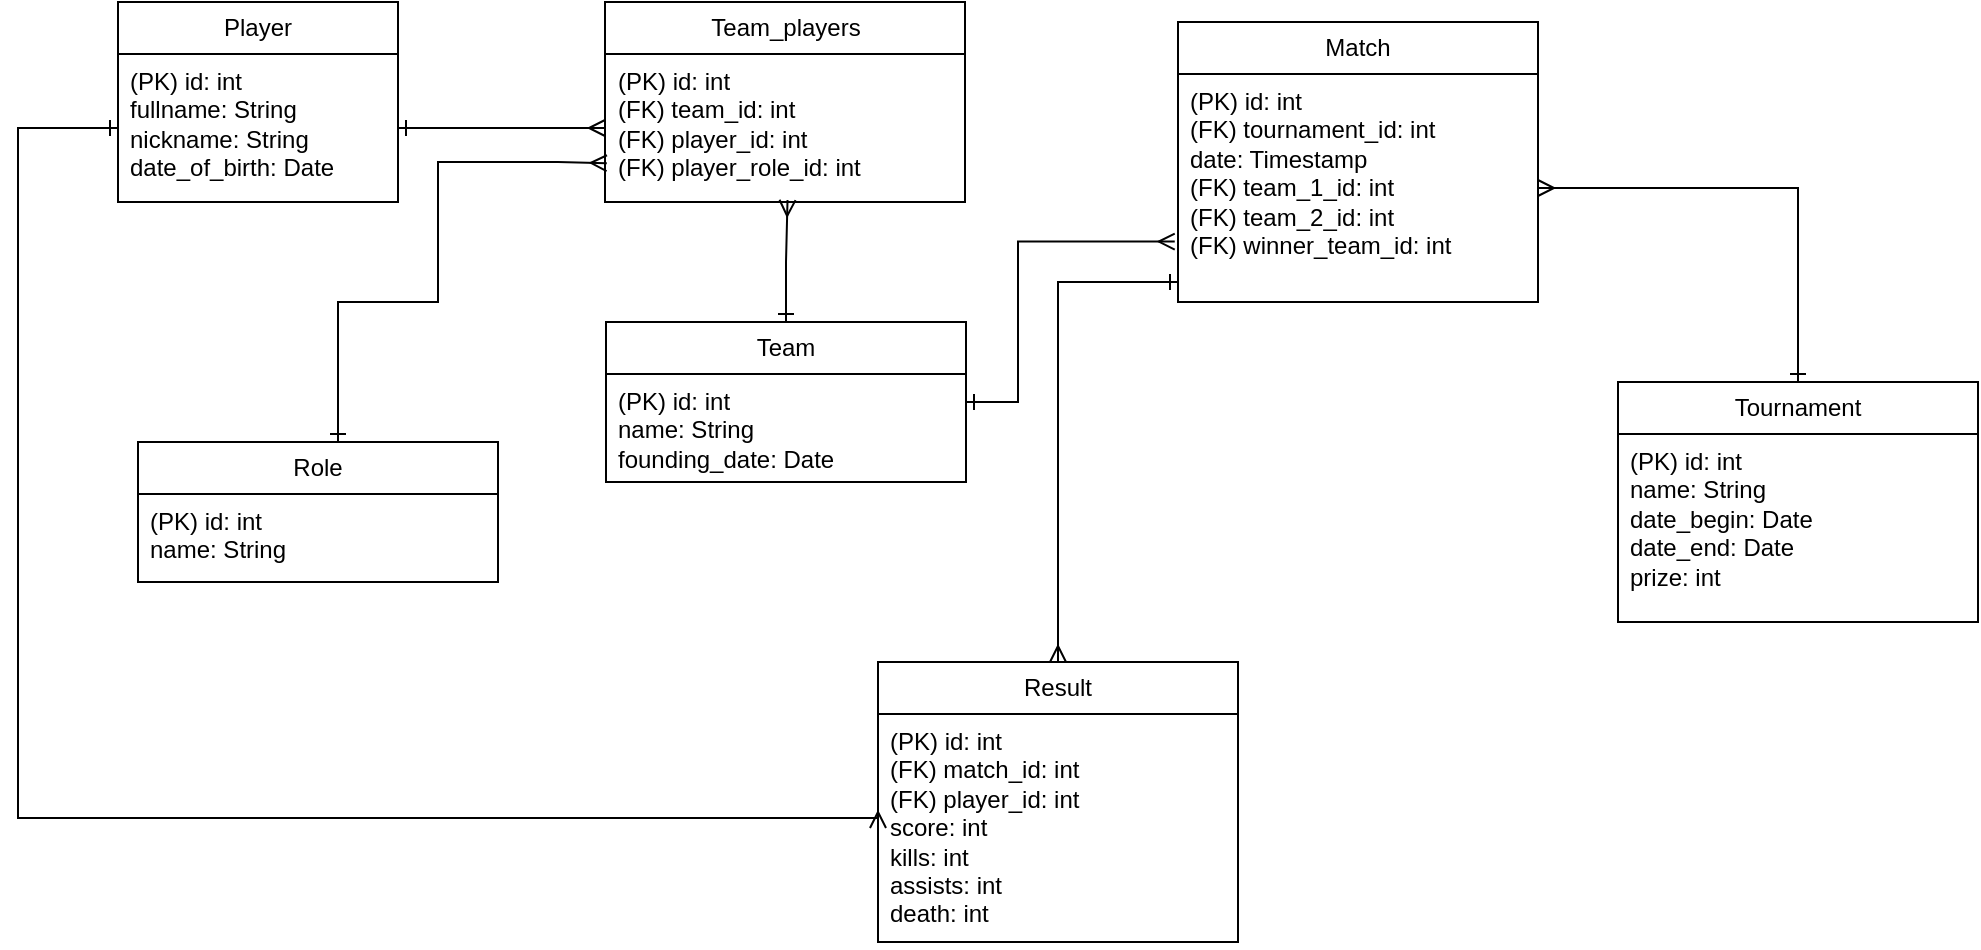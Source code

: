 <mxfile version="24.7.10">
  <diagram name="Страница — 1" id="4FGiYLuR-jafjmGh9V1V">
    <mxGraphModel dx="1050" dy="565" grid="1" gridSize="10" guides="1" tooltips="1" connect="1" arrows="1" fold="1" page="1" pageScale="1" pageWidth="827" pageHeight="1169" math="0" shadow="0">
      <root>
        <mxCell id="0" />
        <mxCell id="1" parent="0" />
        <mxCell id="E1XORwaVy8atlfKuMLs9-1" value="Player" style="swimlane;fontStyle=0;childLayout=stackLayout;horizontal=1;startSize=26;fillColor=none;horizontalStack=0;resizeParent=1;resizeParentMax=0;resizeLast=0;collapsible=1;marginBottom=0;whiteSpace=wrap;html=1;rounded=0;" vertex="1" parent="1">
          <mxGeometry x="80" y="50" width="140" height="100" as="geometry" />
        </mxCell>
        <mxCell id="E1XORwaVy8atlfKuMLs9-2" value="(PK) id: int&lt;div&gt;fullname: String&lt;br&gt;nickname: String&lt;/div&gt;&lt;div&gt;date_of_birth: Date&lt;/div&gt;&lt;div&gt;&lt;br&gt;&lt;/div&gt;&lt;div&gt;&lt;br&gt;&lt;/div&gt;" style="text;strokeColor=none;fillColor=none;align=left;verticalAlign=top;spacingLeft=4;spacingRight=4;overflow=hidden;rotatable=0;points=[[0,0.5],[1,0.5]];portConstraint=eastwest;whiteSpace=wrap;html=1;" vertex="1" parent="E1XORwaVy8atlfKuMLs9-1">
          <mxGeometry y="26" width="140" height="74" as="geometry" />
        </mxCell>
        <mxCell id="E1XORwaVy8atlfKuMLs9-20" style="edgeStyle=orthogonalEdgeStyle;rounded=0;orthogonalLoop=1;jettySize=auto;html=1;entryX=0.507;entryY=0.986;entryDx=0;entryDy=0;entryPerimeter=0;startArrow=ERone;startFill=0;endArrow=ERmany;endFill=0;" edge="1" parent="1" source="E1XORwaVy8atlfKuMLs9-3" target="E1XORwaVy8atlfKuMLs9-6">
          <mxGeometry relative="1" as="geometry">
            <mxPoint x="414" y="160" as="targetPoint" />
          </mxGeometry>
        </mxCell>
        <mxCell id="E1XORwaVy8atlfKuMLs9-3" value="Team" style="swimlane;fontStyle=0;childLayout=stackLayout;horizontal=1;startSize=26;fillColor=none;horizontalStack=0;resizeParent=1;resizeParentMax=0;resizeLast=0;collapsible=1;marginBottom=0;whiteSpace=wrap;html=1;rounded=0;" vertex="1" parent="1">
          <mxGeometry x="324" y="210" width="180" height="80" as="geometry" />
        </mxCell>
        <mxCell id="E1XORwaVy8atlfKuMLs9-4" value="&lt;div&gt;&lt;div&gt;&lt;span style=&quot;background-color: initial;&quot;&gt;(PK)&amp;nbsp;&lt;/span&gt;id: int&lt;/div&gt;&lt;/div&gt;&lt;div&gt;name: String&lt;/div&gt;&lt;div&gt;founding_date: Date&lt;/div&gt;&lt;div&gt;&lt;br&gt;&lt;/div&gt;" style="text;strokeColor=none;fillColor=none;align=left;verticalAlign=top;spacingLeft=4;spacingRight=4;overflow=hidden;rotatable=0;points=[[0,0.5],[1,0.5]];portConstraint=eastwest;whiteSpace=wrap;html=1;" vertex="1" parent="E1XORwaVy8atlfKuMLs9-3">
          <mxGeometry y="26" width="180" height="54" as="geometry" />
        </mxCell>
        <mxCell id="E1XORwaVy8atlfKuMLs9-5" value="Team_players" style="swimlane;fontStyle=0;childLayout=stackLayout;horizontal=1;startSize=26;fillColor=none;horizontalStack=0;resizeParent=1;resizeParentMax=0;resizeLast=0;collapsible=1;marginBottom=0;whiteSpace=wrap;html=1;rounded=0;" vertex="1" parent="1">
          <mxGeometry x="323.5" y="50" width="180" height="100" as="geometry" />
        </mxCell>
        <mxCell id="E1XORwaVy8atlfKuMLs9-6" value="&lt;div&gt;&lt;span style=&quot;background-color: initial;&quot;&gt;(PK)&amp;nbsp;&lt;/span&gt;id: int&lt;/div&gt;&lt;div&gt;(FK) team_id: int&lt;/div&gt;&lt;div&gt;&lt;span style=&quot;background-color: initial;&quot;&gt;(FK)&lt;/span&gt;&lt;span style=&quot;background-color: initial;&quot;&gt;&amp;nbsp;&lt;/span&gt;player_id: int&lt;/div&gt;&lt;div&gt;&lt;span style=&quot;background-color: initial;&quot;&gt;(FK)&lt;/span&gt;&lt;span style=&quot;background-color: initial;&quot;&gt;&amp;nbsp;&lt;/span&gt;player_role_id: int&amp;nbsp;&lt;/div&gt;" style="text;strokeColor=none;fillColor=none;align=left;verticalAlign=top;spacingLeft=4;spacingRight=4;overflow=hidden;rotatable=0;points=[[0,0.5],[1,0.5]];portConstraint=eastwest;whiteSpace=wrap;html=1;" vertex="1" parent="E1XORwaVy8atlfKuMLs9-5">
          <mxGeometry y="26" width="180" height="74" as="geometry" />
        </mxCell>
        <mxCell id="E1XORwaVy8atlfKuMLs9-7" value="Match" style="swimlane;fontStyle=0;childLayout=stackLayout;horizontal=1;startSize=26;fillColor=none;horizontalStack=0;resizeParent=1;resizeParentMax=0;resizeLast=0;collapsible=1;marginBottom=0;whiteSpace=wrap;html=1;rounded=0;" vertex="1" parent="1">
          <mxGeometry x="610" y="60" width="180" height="140" as="geometry" />
        </mxCell>
        <mxCell id="E1XORwaVy8atlfKuMLs9-8" value="(PK) id: int&lt;br&gt;&lt;div&gt;&lt;span style=&quot;background-color: initial;&quot;&gt;(FK)&lt;/span&gt;&lt;span style=&quot;background-color: initial;&quot;&gt;&amp;nbsp;&lt;/span&gt;tournament_id: int&lt;/div&gt;&lt;div&gt;date: Timestamp&lt;/div&gt;&lt;div&gt;&lt;span style=&quot;background-color: initial;&quot;&gt;(FK)&lt;/span&gt;&lt;span style=&quot;background-color: initial;&quot;&gt;&amp;nbsp;&lt;/span&gt;team_1_id: int&lt;/div&gt;&lt;div&gt;&lt;span style=&quot;background-color: initial;&quot;&gt;(FK)&lt;/span&gt;&lt;span style=&quot;background-color: initial;&quot;&gt;&amp;nbsp;&lt;/span&gt;team_2_id: int&lt;/div&gt;&lt;div&gt;&lt;span style=&quot;background-color: initial;&quot;&gt;(FK)&lt;/span&gt;&lt;span style=&quot;background-color: initial;&quot;&gt;&amp;nbsp;&lt;/span&gt;winner_team_id: int&lt;/div&gt;" style="text;strokeColor=none;fillColor=none;align=left;verticalAlign=top;spacingLeft=4;spacingRight=4;overflow=hidden;rotatable=0;points=[[0,0.5],[1,0.5]];portConstraint=eastwest;whiteSpace=wrap;html=1;rounded=0;" vertex="1" parent="E1XORwaVy8atlfKuMLs9-7">
          <mxGeometry y="26" width="180" height="114" as="geometry" />
        </mxCell>
        <mxCell id="E1XORwaVy8atlfKuMLs9-9" value="Role" style="swimlane;fontStyle=0;childLayout=stackLayout;horizontal=1;startSize=26;fillColor=none;horizontalStack=0;resizeParent=1;resizeParentMax=0;resizeLast=0;collapsible=1;marginBottom=0;whiteSpace=wrap;html=1;rounded=0;" vertex="1" parent="1">
          <mxGeometry x="90" y="270" width="180" height="70" as="geometry" />
        </mxCell>
        <mxCell id="E1XORwaVy8atlfKuMLs9-10" value="(PK) id: int&lt;div&gt;name: String&lt;/div&gt;" style="text;strokeColor=none;fillColor=none;align=left;verticalAlign=top;spacingLeft=4;spacingRight=4;overflow=hidden;rotatable=0;points=[[0,0.5],[1,0.5]];portConstraint=eastwest;whiteSpace=wrap;html=1;" vertex="1" parent="E1XORwaVy8atlfKuMLs9-9">
          <mxGeometry y="26" width="180" height="44" as="geometry" />
        </mxCell>
        <mxCell id="E1XORwaVy8atlfKuMLs9-22" style="edgeStyle=orthogonalEdgeStyle;rounded=0;orthogonalLoop=1;jettySize=auto;html=1;entryX=1;entryY=0.5;entryDx=0;entryDy=0;startArrow=ERone;startFill=0;endArrow=ERmany;endFill=0;" edge="1" parent="1" source="E1XORwaVy8atlfKuMLs9-15" target="E1XORwaVy8atlfKuMLs9-8">
          <mxGeometry relative="1" as="geometry" />
        </mxCell>
        <mxCell id="E1XORwaVy8atlfKuMLs9-15" value="Tournament" style="swimlane;fontStyle=0;childLayout=stackLayout;horizontal=1;startSize=26;fillColor=none;horizontalStack=0;resizeParent=1;resizeParentMax=0;resizeLast=0;collapsible=1;marginBottom=0;whiteSpace=wrap;html=1;rounded=0;" vertex="1" parent="1">
          <mxGeometry x="830" y="240" width="180" height="120" as="geometry" />
        </mxCell>
        <mxCell id="E1XORwaVy8atlfKuMLs9-16" value="(PK) id: int&lt;div&gt;name: String&lt;/div&gt;&lt;div&gt;date_begin: Date&lt;/div&gt;&lt;div&gt;date_end: Date&lt;/div&gt;&lt;div&gt;prize: int&lt;/div&gt;" style="text;strokeColor=none;fillColor=none;align=left;verticalAlign=top;spacingLeft=4;spacingRight=4;overflow=hidden;rotatable=0;points=[[0,0.5],[1,0.5]];portConstraint=eastwest;whiteSpace=wrap;html=1;rounded=0;" vertex="1" parent="E1XORwaVy8atlfKuMLs9-15">
          <mxGeometry y="26" width="180" height="94" as="geometry" />
        </mxCell>
        <mxCell id="E1XORwaVy8atlfKuMLs9-17" value="Result" style="swimlane;fontStyle=0;childLayout=stackLayout;horizontal=1;startSize=26;fillColor=none;horizontalStack=0;resizeParent=1;resizeParentMax=0;resizeLast=0;collapsible=1;marginBottom=0;whiteSpace=wrap;html=1;rounded=0;" vertex="1" parent="1">
          <mxGeometry x="460" y="380" width="180" height="140" as="geometry" />
        </mxCell>
        <mxCell id="E1XORwaVy8atlfKuMLs9-18" value="(PK) id: int&lt;br&gt;&lt;div&gt;&lt;span style=&quot;background-color: initial;&quot;&gt;(FK)&lt;/span&gt;&lt;span style=&quot;background-color: initial;&quot;&gt;&amp;nbsp;&lt;/span&gt;match_id: int&lt;/div&gt;&lt;div&gt;&lt;span style=&quot;background-color: initial;&quot;&gt;(FK)&lt;/span&gt;&lt;span style=&quot;background-color: initial;&quot;&gt;&amp;nbsp;&lt;/span&gt;player_id: int&lt;/div&gt;&lt;div&gt;score: int&lt;/div&gt;&lt;div&gt;kills: int&lt;/div&gt;&lt;div&gt;assists: int&lt;/div&gt;&lt;div&gt;death: int&lt;/div&gt;" style="text;strokeColor=none;fillColor=none;align=left;verticalAlign=top;spacingLeft=4;spacingRight=4;overflow=hidden;rotatable=0;points=[[0,0.5],[1,0.5]];portConstraint=eastwest;whiteSpace=wrap;html=1;" vertex="1" parent="E1XORwaVy8atlfKuMLs9-17">
          <mxGeometry y="26" width="180" height="114" as="geometry" />
        </mxCell>
        <mxCell id="E1XORwaVy8atlfKuMLs9-19" style="rounded=0;orthogonalLoop=1;jettySize=auto;html=1;entryX=0;entryY=0.5;entryDx=0;entryDy=0;startArrow=ERone;startFill=0;endArrow=ERmany;endFill=0;" edge="1" parent="1" source="E1XORwaVy8atlfKuMLs9-2" target="E1XORwaVy8atlfKuMLs9-6">
          <mxGeometry relative="1" as="geometry" />
        </mxCell>
        <mxCell id="E1XORwaVy8atlfKuMLs9-21" style="edgeStyle=orthogonalEdgeStyle;rounded=0;orthogonalLoop=1;jettySize=auto;html=1;entryX=-0.009;entryY=0.735;entryDx=0;entryDy=0;entryPerimeter=0;startArrow=ERone;startFill=0;endArrow=ERmany;endFill=0;" edge="1" parent="1" source="E1XORwaVy8atlfKuMLs9-3" target="E1XORwaVy8atlfKuMLs9-8">
          <mxGeometry relative="1" as="geometry">
            <Array as="points">
              <mxPoint x="530" y="250" />
              <mxPoint x="530" y="170" />
            </Array>
          </mxGeometry>
        </mxCell>
        <mxCell id="E1XORwaVy8atlfKuMLs9-23" style="edgeStyle=orthogonalEdgeStyle;rounded=0;orthogonalLoop=1;jettySize=auto;html=1;entryX=0.005;entryY=0.738;entryDx=0;entryDy=0;entryPerimeter=0;startArrow=ERone;startFill=0;endArrow=ERmany;endFill=0;" edge="1" parent="1" source="E1XORwaVy8atlfKuMLs9-9" target="E1XORwaVy8atlfKuMLs9-6">
          <mxGeometry relative="1" as="geometry">
            <mxPoint x="310" y="160" as="targetPoint" />
            <Array as="points">
              <mxPoint x="190" y="200" />
              <mxPoint x="240" y="200" />
              <mxPoint x="240" y="130" />
              <mxPoint x="300" y="130" />
            </Array>
          </mxGeometry>
        </mxCell>
        <mxCell id="E1XORwaVy8atlfKuMLs9-25" style="edgeStyle=orthogonalEdgeStyle;rounded=0;orthogonalLoop=1;jettySize=auto;html=1;entryX=0.5;entryY=0;entryDx=0;entryDy=0;startArrow=ERone;startFill=0;endArrow=ERmany;endFill=0;" edge="1" parent="1" source="E1XORwaVy8atlfKuMLs9-8" target="E1XORwaVy8atlfKuMLs9-17">
          <mxGeometry relative="1" as="geometry">
            <Array as="points">
              <mxPoint x="550" y="190" />
            </Array>
          </mxGeometry>
        </mxCell>
        <mxCell id="E1XORwaVy8atlfKuMLs9-28" style="edgeStyle=orthogonalEdgeStyle;rounded=0;orthogonalLoop=1;jettySize=auto;html=1;entryX=0;entryY=0.5;entryDx=0;entryDy=0;startArrow=ERone;startFill=0;endArrow=ERmany;endFill=0;" edge="1" parent="1" source="E1XORwaVy8atlfKuMLs9-2" target="E1XORwaVy8atlfKuMLs9-18">
          <mxGeometry relative="1" as="geometry">
            <Array as="points">
              <mxPoint x="30" y="113" />
              <mxPoint x="30" y="458" />
            </Array>
          </mxGeometry>
        </mxCell>
      </root>
    </mxGraphModel>
  </diagram>
</mxfile>
